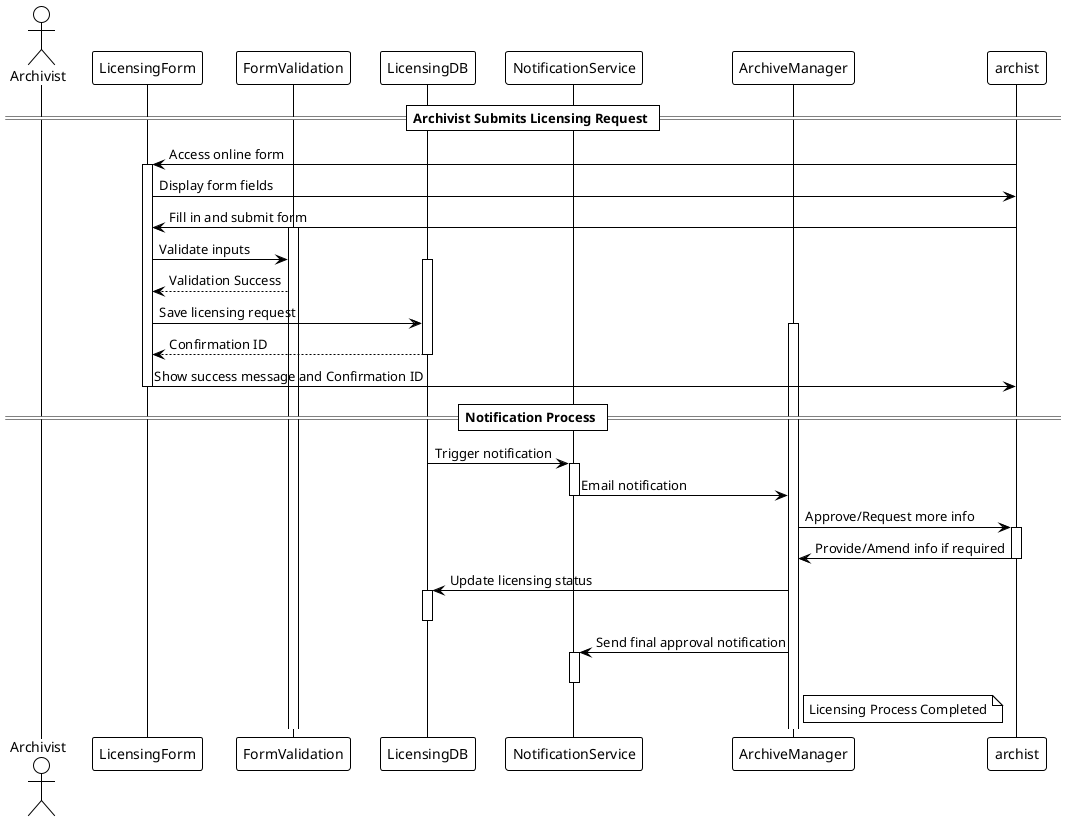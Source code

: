 @startuml
!theme plain

actor Archivist as archivist
participant "LicensingForm" as formPage
participant "FormValidation" as formValidation
participant "LicensingDB" as licensingDb
participant "NotificationService" as notification
participant "ArchiveManager" as archiveManager

== Archivist Submits Licensing Request ==

archist -> formPage: Access online form
activate formPage

formPage -> archist: Display form fields

archist -> formPage: Fill in and submit form
activate formValidation

formPage -> formValidation: Validate inputs
activate licensingDb

formValidation --> formPage: Validation Success

formPage -> licensingDb: Save licensing request
activate archiveManager

licensingDb --> formPage: Confirmation ID
deactivate licensingDb

formPage -> archist: Show success message and Confirmation ID
deactivate formPage

== Notification Process ==

licensingDb -> notification: Trigger notification
activate notification

notification -> archiveManager: Email notification
deactivate notification

archiveManager -> archist: Approve/Request more info
activate archist

archist -> archiveManager: Provide/Amend info if required
deactivate archist

archiveManager -> licensingDb: Update licensing status
activate licensingDb
deactivate licensingDb

archiveManager -> notification: Send final approval notification
activate notification
deactivate notification

note right of archiveManager: Licensing Process Completed

@enduml